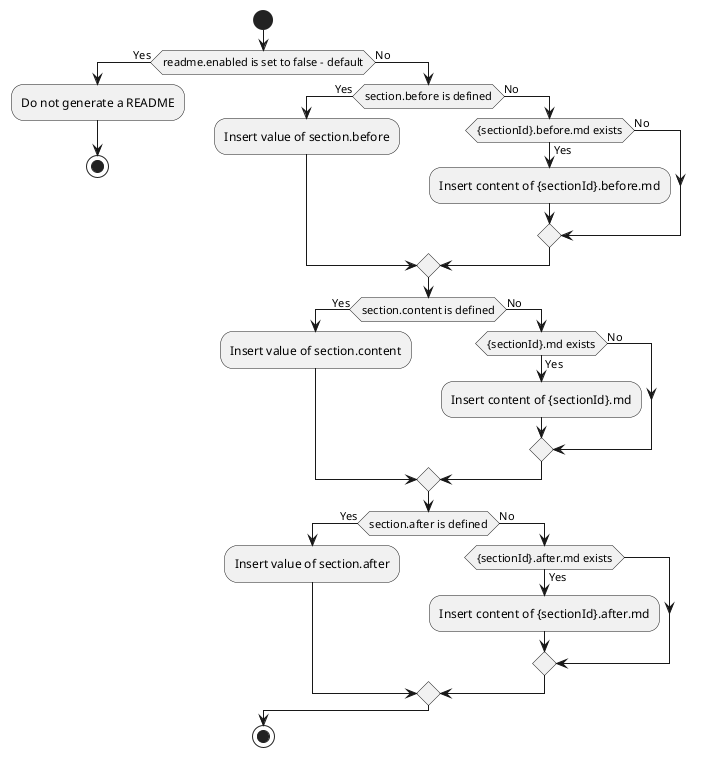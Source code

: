 @startuml

start

if (readme.enabled is set to false - default) then (Yes)
    :Do not generate a README;
  stop
else (No)

  if (section.before is defined) then (Yes)
    :Insert value of section.before;
  else (No)
    if ({sectionId}.before.md exists) then (Yes)
      :Insert content of {sectionId}.before.md;
    else (No)
    endif
  endif

  if (section.content is defined) then (Yes)
    :Insert value of section.content;
  else (No)
    if ({sectionId}.md exists) then (Yes)
      :Insert content of {sectionId}.md;
    else (No)
    endif
  endif

  if (section.after is defined) then (Yes)
    :Insert value of section.after;
  else (No)
    if ({sectionId}.after.md exists) then (Yes)
      :Insert content of {sectionId}.after.md;
    endif
  endif

endif

stop

@enduml
